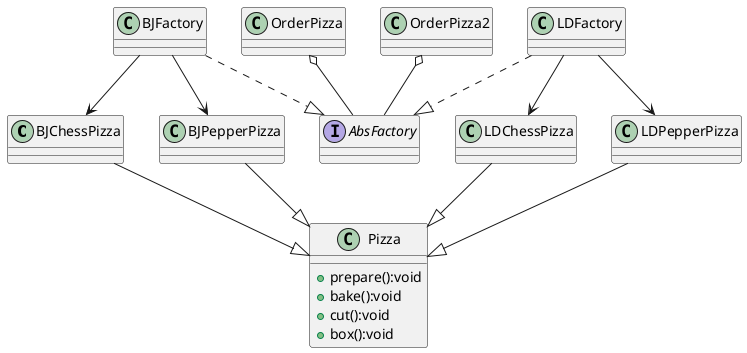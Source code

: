 @startuml

BJChessPizza --|>Pizza
BJPepperPizza --|>Pizza
LDChessPizza --|>Pizza
LDPepperPizza --|>Pizza
BJFactory ..|> AbsFactory
LDFactory ..|> AbsFactory
OrderPizza o-- AbsFactory
OrderPizza2 o-- AbsFactory
BJFactory --> BJChessPizza
BJFactory --> BJPepperPizza
LDFactory --> LDChessPizza
LDFactory --> LDPepperPizza


class Pizza{
+ prepare():void
+ bake():void
+ cut():void
+ box():void
}
class BJChessPizza
class BJPepperPizza
class LDChessPizza
class LDPepperPizza
interface AbsFactory
class BJFactory
class LDFactory
class OrderPizza
class OrderPizza2

@enduml